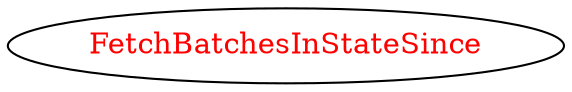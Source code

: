 digraph dependencyGraph {
 concentrate=true;
 ranksep="2.0";
 rankdir="LR"; 
 splines="ortho";
"FetchBatchesInStateSince" [fontcolor="red"];
}